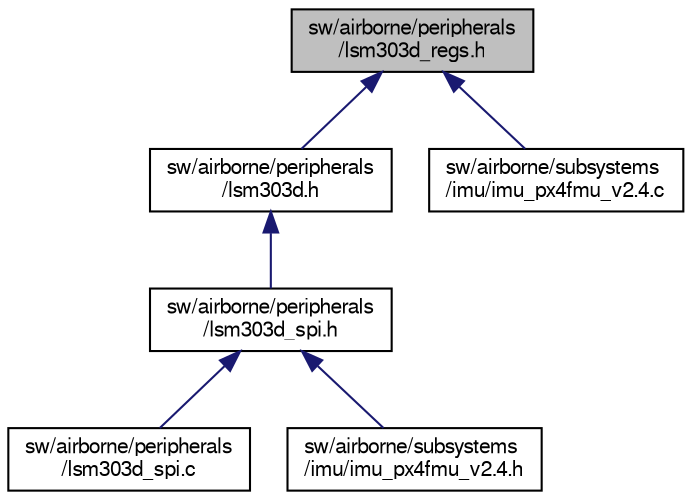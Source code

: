 digraph "sw/airborne/peripherals/lsm303d_regs.h"
{
  edge [fontname="FreeSans",fontsize="10",labelfontname="FreeSans",labelfontsize="10"];
  node [fontname="FreeSans",fontsize="10",shape=record];
  Node1 [label="sw/airborne/peripherals\l/lsm303d_regs.h",height=0.2,width=0.4,color="black", fillcolor="grey75", style="filled", fontcolor="black"];
  Node1 -> Node2 [dir="back",color="midnightblue",fontsize="10",style="solid",fontname="FreeSans"];
  Node2 [label="sw/airborne/peripherals\l/lsm303d.h",height=0.2,width=0.4,color="black", fillcolor="white", style="filled",URL="$lsm303d_8h.html",tooltip="Driver for ST LSM303D 3D accelerometer and magnetometer. "];
  Node2 -> Node3 [dir="back",color="midnightblue",fontsize="10",style="solid",fontname="FreeSans"];
  Node3 [label="sw/airborne/peripherals\l/lsm303d_spi.h",height=0.2,width=0.4,color="black", fillcolor="white", style="filled",URL="$lsm303d__spi_8h.html",tooltip="Driver for ST LSM303D 3D accelerometer and magnetometer. "];
  Node3 -> Node4 [dir="back",color="midnightblue",fontsize="10",style="solid",fontname="FreeSans"];
  Node4 [label="sw/airborne/peripherals\l/lsm303d_spi.c",height=0.2,width=0.4,color="black", fillcolor="white", style="filled",URL="$lsm303d__spi_8c.html",tooltip="Driver for ST LSM303D 3D accelerometer and magnetometer. "];
  Node3 -> Node5 [dir="back",color="midnightblue",fontsize="10",style="solid",fontname="FreeSans"];
  Node5 [label="sw/airborne/subsystems\l/imu/imu_px4fmu_v2.4.h",height=0.2,width=0.4,color="black", fillcolor="white", style="filled",URL="$imu__px4fmu__v2_84_8h.html",tooltip="Driver for pixhawk IMU&#39;s. "];
  Node1 -> Node6 [dir="back",color="midnightblue",fontsize="10",style="solid",fontname="FreeSans"];
  Node6 [label="sw/airborne/subsystems\l/imu/imu_px4fmu_v2.4.c",height=0.2,width=0.4,color="black", fillcolor="white", style="filled",URL="$imu__px4fmu__v2_84_8c.html"];
}
